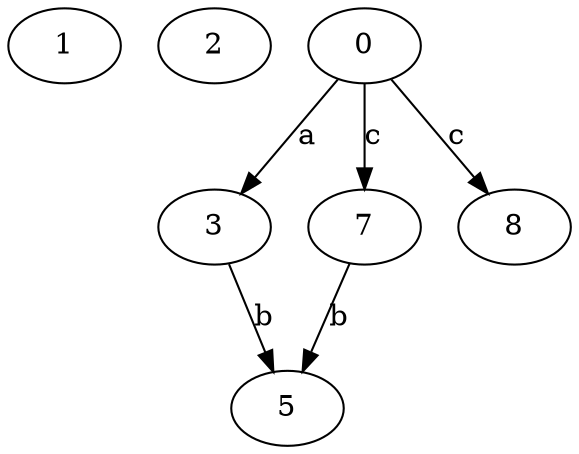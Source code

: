 strict digraph  {
1;
2;
3;
5;
7;
8;
0;
3 -> 5  [label=b];
7 -> 5  [label=b];
0 -> 3  [label=a];
0 -> 7  [label=c];
0 -> 8  [label=c];
}
